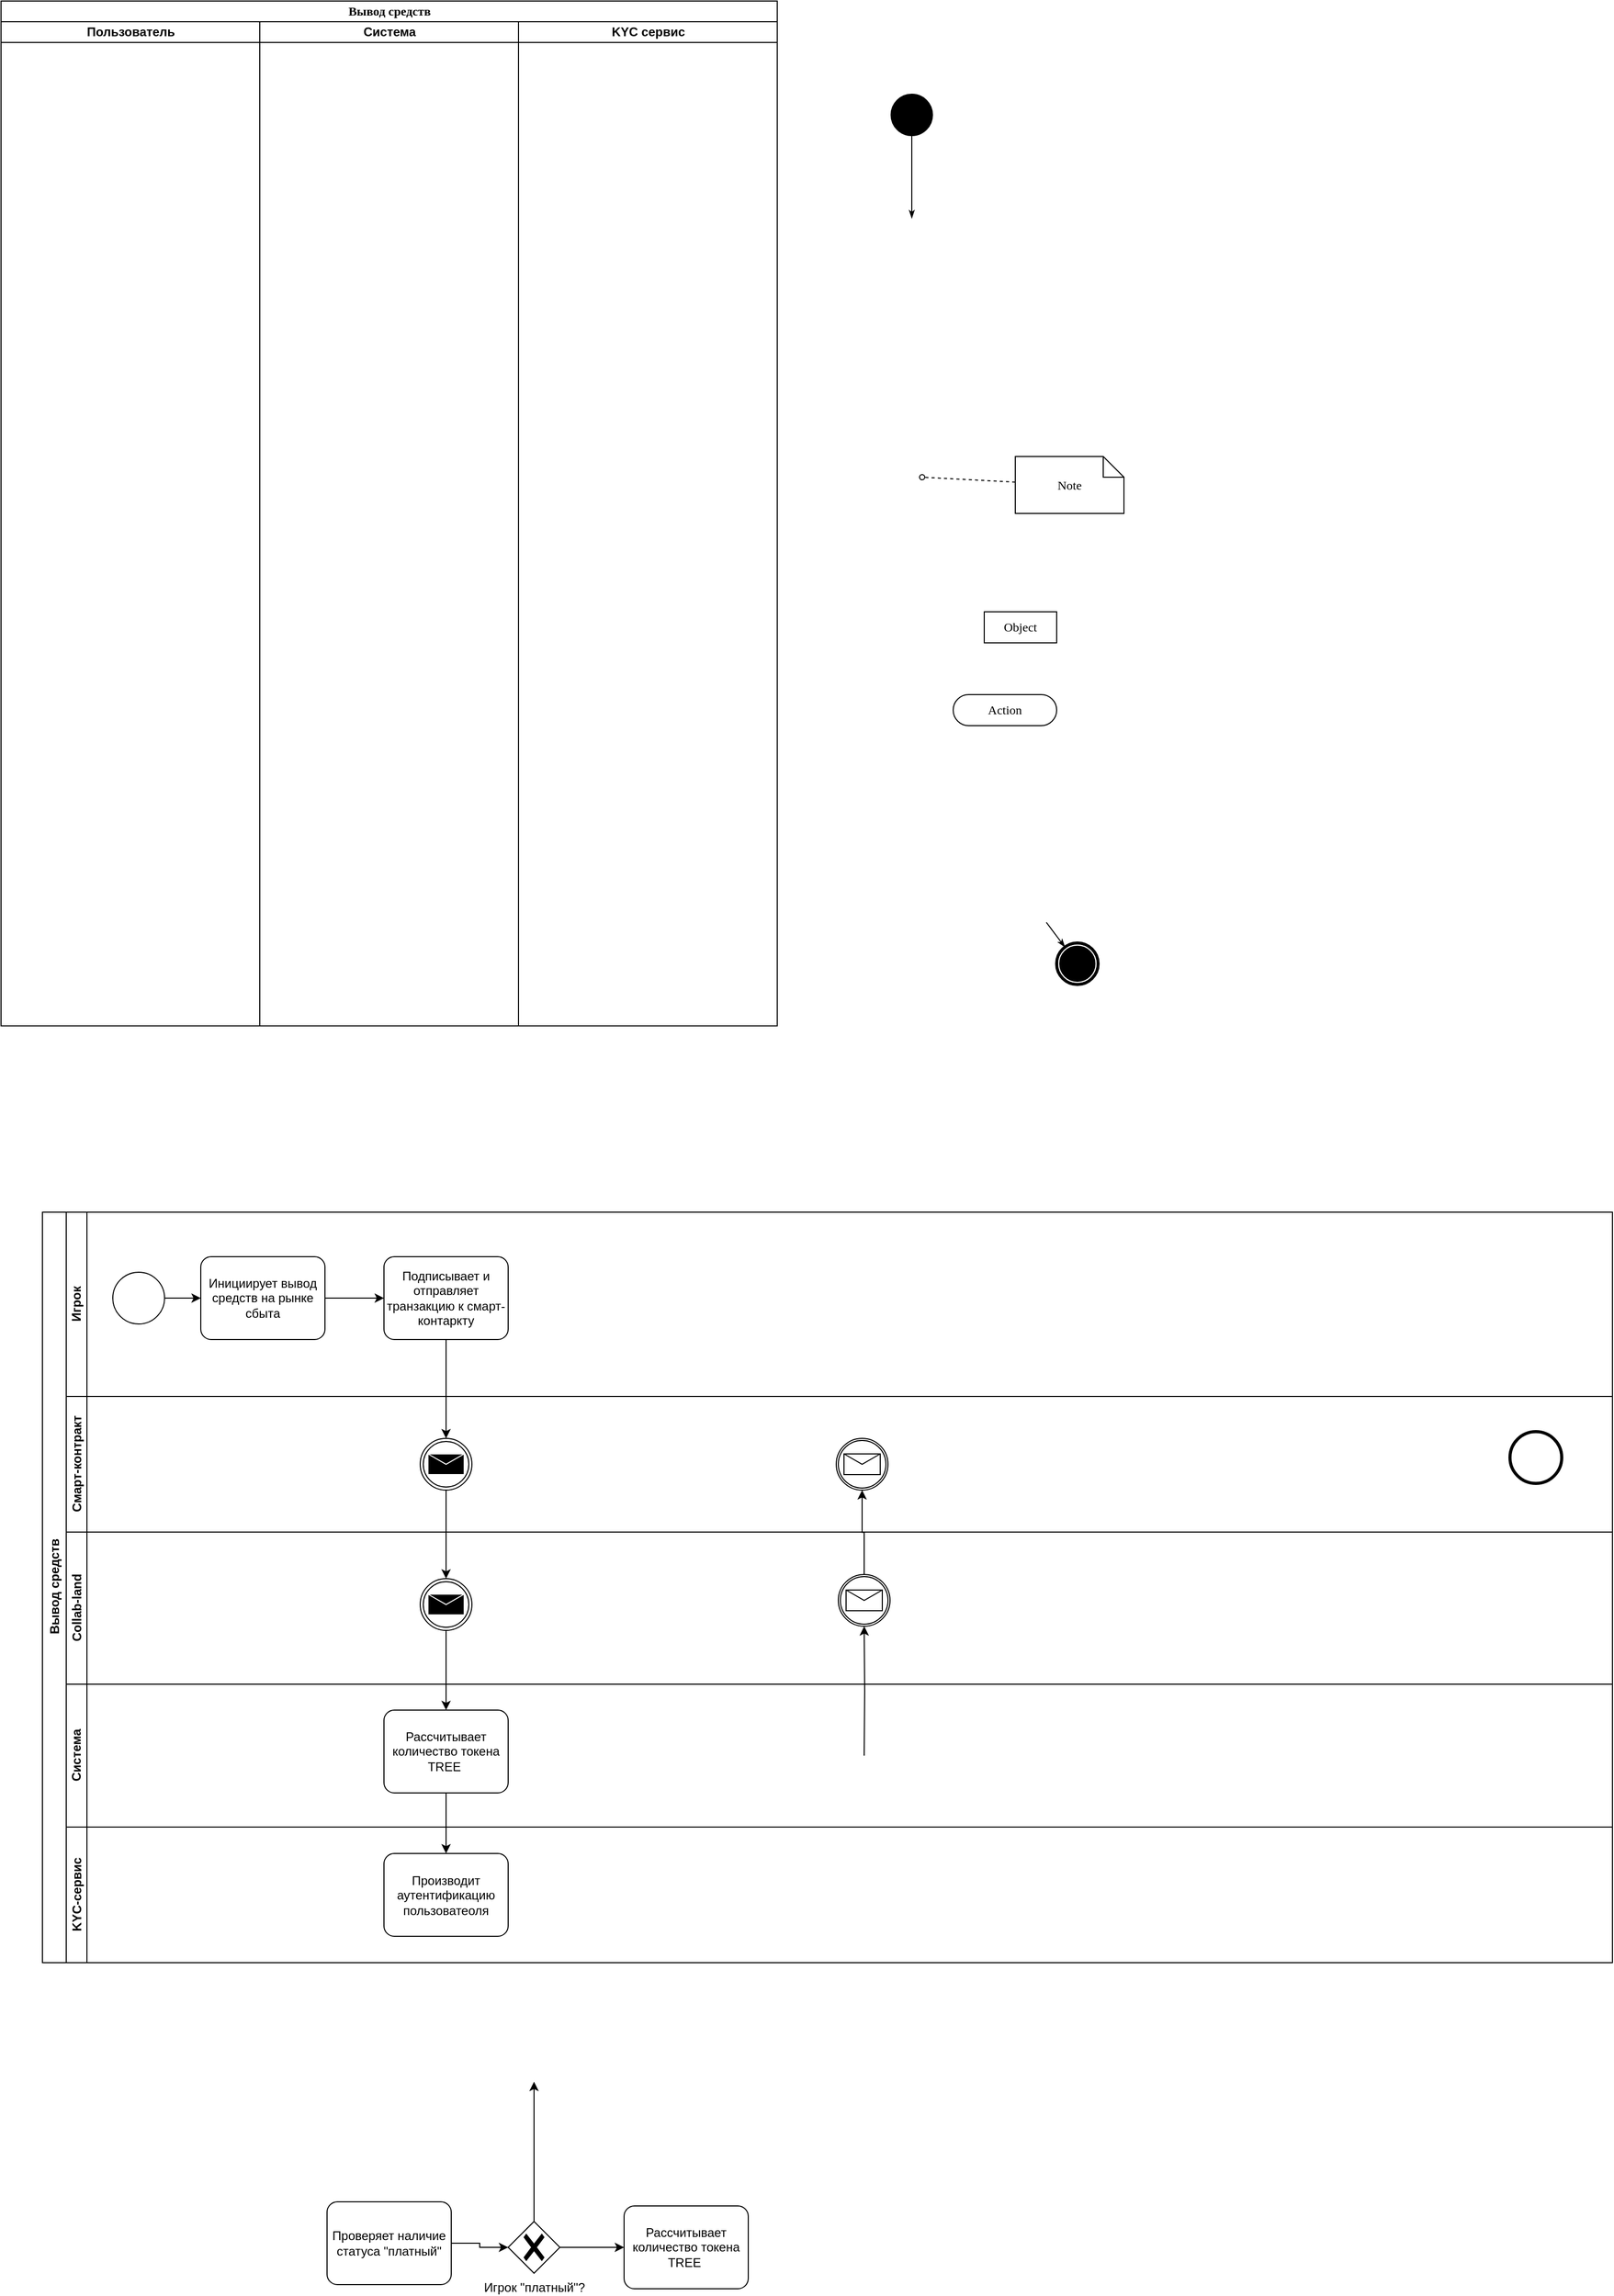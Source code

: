 <mxfile version="20.8.23" type="github">
  <diagram name="Page-1" id="0783ab3e-0a74-02c8-0abd-f7b4e66b4bec">
    <mxGraphModel dx="1687" dy="886" grid="0" gridSize="10" guides="1" tooltips="0" connect="1" arrows="1" fold="1" page="0" pageScale="1" pageWidth="850" pageHeight="1100" background="none" math="0" shadow="0">
      <root>
        <mxCell id="0" />
        <mxCell id="1" parent="0" />
        <mxCell id="1c1d494c118603dd-1" value="Вывод средств" style="swimlane;html=1;childLayout=stackLayout;startSize=20;rounded=0;shadow=0;comic=0;labelBackgroundColor=none;strokeWidth=1;fontFamily=Verdana;fontSize=12;align=center;" parent="1" vertex="1">
          <mxGeometry x="40" y="20" width="750" height="990" as="geometry" />
        </mxCell>
        <mxCell id="1c1d494c118603dd-2" value="Пользователь" style="swimlane;html=1;startSize=20;" parent="1c1d494c118603dd-1" vertex="1">
          <mxGeometry y="20" width="250" height="970" as="geometry">
            <mxRectangle y="20" width="40" height="970" as="alternateBounds" />
          </mxGeometry>
        </mxCell>
        <mxCell id="1c1d494c118603dd-3" value="Система" style="swimlane;html=1;startSize=20;" parent="1c1d494c118603dd-1" vertex="1">
          <mxGeometry x="250" y="20" width="250" height="970" as="geometry" />
        </mxCell>
        <mxCell id="1c1d494c118603dd-4" value="KYC сервис" style="swimlane;html=1;startSize=20;" parent="1c1d494c118603dd-1" vertex="1">
          <mxGeometry x="500" y="20" width="250" height="970" as="geometry" />
        </mxCell>
        <mxCell id="1c1d494c118603dd-27" style="edgeStyle=orthogonalEdgeStyle;rounded=0;html=1;labelBackgroundColor=none;startArrow=none;startFill=0;startSize=5;endArrow=classicThin;endFill=1;endSize=5;jettySize=auto;orthogonalLoop=1;strokeWidth=1;fontFamily=Verdana;fontSize=12" parent="1c1d494c118603dd-4" source="60571a20871a0731-4" edge="1">
          <mxGeometry relative="1" as="geometry">
            <mxPoint x="380" y="190" as="targetPoint" />
          </mxGeometry>
        </mxCell>
        <mxCell id="1c1d494c118603dd-22" value="Note" style="shape=note;whiteSpace=wrap;html=1;rounded=0;shadow=0;comic=0;labelBackgroundColor=none;strokeWidth=1;fontFamily=Verdana;fontSize=12;align=center;size=20;" parent="1" vertex="1">
          <mxGeometry x="1020" y="460" width="105" height="55" as="geometry" />
        </mxCell>
        <mxCell id="1c1d494c118603dd-51" style="edgeStyle=none;rounded=0;html=1;dashed=1;labelBackgroundColor=none;startArrow=none;startFill=0;startSize=5;endArrow=oval;endFill=0;endSize=5;jettySize=auto;orthogonalLoop=1;strokeWidth=1;fontFamily=Verdana;fontSize=12" parent="1" source="1c1d494c118603dd-22" edge="1">
          <mxGeometry relative="1" as="geometry">
            <mxPoint x="930" y="480" as="targetPoint" />
          </mxGeometry>
        </mxCell>
        <mxCell id="60571a20871a0731-5" value="" style="shape=mxgraph.bpmn.shape;html=1;verticalLabelPosition=bottom;labelBackgroundColor=#ffffff;verticalAlign=top;perimeter=ellipsePerimeter;outline=end;symbol=terminate;rounded=0;shadow=0;comic=0;strokeWidth=1;fontFamily=Verdana;fontSize=12;align=center;" parent="1" vertex="1">
          <mxGeometry x="1060" y="930" width="40" height="40" as="geometry" />
        </mxCell>
        <mxCell id="1c1d494c118603dd-45" style="edgeStyle=none;rounded=0;html=1;labelBackgroundColor=none;startArrow=none;startFill=0;startSize=5;endArrow=classicThin;endFill=1;endSize=5;jettySize=auto;orthogonalLoop=1;strokeWidth=1;fontFamily=Verdana;fontSize=12" parent="1" target="60571a20871a0731-5" edge="1">
          <mxGeometry relative="1" as="geometry">
            <mxPoint x="1050" y="910" as="sourcePoint" />
          </mxGeometry>
        </mxCell>
        <mxCell id="2XV63R50OT4PgbaXAqAe-2" value="Object" style="rounded=0;whiteSpace=wrap;html=1;shadow=0;comic=0;labelBackgroundColor=none;strokeWidth=1;fontFamily=Verdana;fontSize=12;align=center;arcSize=50;" vertex="1" parent="1">
          <mxGeometry x="990" y="610" width="70" height="30" as="geometry" />
        </mxCell>
        <mxCell id="2XV63R50OT4PgbaXAqAe-3" value="Action" style="rounded=1;whiteSpace=wrap;html=1;shadow=0;comic=0;labelBackgroundColor=none;strokeWidth=1;fontFamily=Verdana;fontSize=12;align=center;arcSize=50;" vertex="1" parent="1">
          <mxGeometry x="960" y="690" width="100" height="30" as="geometry" />
        </mxCell>
        <mxCell id="60571a20871a0731-4" value="" style="ellipse;whiteSpace=wrap;html=1;rounded=0;shadow=0;comic=0;labelBackgroundColor=none;strokeWidth=1;fillColor=#000000;fontFamily=Verdana;fontSize=12;align=center;" parent="1" vertex="1">
          <mxGeometry x="900" y="110" width="40" height="40" as="geometry" />
        </mxCell>
        <mxCell id="2XV63R50OT4PgbaXAqAe-25" value="Вывод средств" style="swimlane;childLayout=stackLayout;resizeParent=1;resizeParentMax=0;horizontal=0;startSize=23;horizontalStack=0;html=1;swimlaneLine=1;" vertex="1" parent="1">
          <mxGeometry x="80" y="1190" width="1517" height="725" as="geometry">
            <mxRectangle x="80" y="1190" width="32" height="55" as="alternateBounds" />
          </mxGeometry>
        </mxCell>
        <mxCell id="2XV63R50OT4PgbaXAqAe-26" value="Игрок" style="swimlane;startSize=20;horizontal=0;html=1;" vertex="1" parent="2XV63R50OT4PgbaXAqAe-25">
          <mxGeometry x="23" width="1494" height="178" as="geometry">
            <mxRectangle x="20" width="1490" height="26" as="alternateBounds" />
          </mxGeometry>
        </mxCell>
        <mxCell id="2XV63R50OT4PgbaXAqAe-31" style="edgeStyle=orthogonalEdgeStyle;rounded=0;orthogonalLoop=1;jettySize=auto;html=1;" edge="1" parent="2XV63R50OT4PgbaXAqAe-26" source="2XV63R50OT4PgbaXAqAe-29" target="2XV63R50OT4PgbaXAqAe-30">
          <mxGeometry relative="1" as="geometry">
            <mxPoint x="94.0" y="83.077" as="sourcePoint" />
          </mxGeometry>
        </mxCell>
        <mxCell id="2XV63R50OT4PgbaXAqAe-29" value="" style="points=[[0.145,0.145,0],[0.5,0,0],[0.855,0.145,0],[1,0.5,0],[0.855,0.855,0],[0.5,1,0],[0.145,0.855,0],[0,0.5,0]];shape=mxgraph.bpmn.event;html=1;verticalLabelPosition=bottom;labelBackgroundColor=#ffffff;verticalAlign=top;align=center;perimeter=ellipsePerimeter;outlineConnect=0;aspect=fixed;outline=standard;symbol=general;" vertex="1" parent="2XV63R50OT4PgbaXAqAe-26">
          <mxGeometry x="45" y="58" width="50" height="50" as="geometry" />
        </mxCell>
        <mxCell id="2XV63R50OT4PgbaXAqAe-30" value="Инициирует вывод средств на рынке сбыта" style="points=[[0.25,0,0],[0.5,0,0],[0.75,0,0],[1,0.25,0],[1,0.5,0],[1,0.75,0],[0.75,1,0],[0.5,1,0],[0.25,1,0],[0,0.75,0],[0,0.5,0],[0,0.25,0]];shape=mxgraph.bpmn.task;whiteSpace=wrap;rectStyle=rounded;size=10;html=1;taskMarker=abstract;" vertex="1" parent="2XV63R50OT4PgbaXAqAe-26">
          <mxGeometry x="130" y="43" width="120" height="80" as="geometry" />
        </mxCell>
        <mxCell id="2XV63R50OT4PgbaXAqAe-34" value="Подписывает и отправляет транзакцию к смарт-контаркту" style="points=[[0.25,0,0],[0.5,0,0],[0.75,0,0],[1,0.25,0],[1,0.5,0],[1,0.75,0],[0.75,1,0],[0.5,1,0],[0.25,1,0],[0,0.75,0],[0,0.5,0],[0,0.25,0]];shape=mxgraph.bpmn.task;whiteSpace=wrap;rectStyle=rounded;size=10;html=1;taskMarker=abstract;" vertex="1" parent="2XV63R50OT4PgbaXAqAe-26">
          <mxGeometry x="307" y="43" width="120" height="80" as="geometry" />
        </mxCell>
        <mxCell id="2XV63R50OT4PgbaXAqAe-61" style="edgeStyle=orthogonalEdgeStyle;rounded=0;orthogonalLoop=1;jettySize=auto;html=1;" edge="1" parent="2XV63R50OT4PgbaXAqAe-26" source="2XV63R50OT4PgbaXAqAe-30" target="2XV63R50OT4PgbaXAqAe-34">
          <mxGeometry relative="1" as="geometry" />
        </mxCell>
        <mxCell id="2XV63R50OT4PgbaXAqAe-39" value="Смарт-контракт" style="swimlane;startSize=20;horizontal=0;html=1;" vertex="1" parent="2XV63R50OT4PgbaXAqAe-25">
          <mxGeometry x="23" y="178" width="1494" height="131" as="geometry" />
        </mxCell>
        <mxCell id="2XV63R50OT4PgbaXAqAe-45" value="" style="points=[[0.145,0.145,0],[0.5,0,0],[0.855,0.145,0],[1,0.5,0],[0.855,0.855,0],[0.5,1,0],[0.145,0.855,0],[0,0.5,0]];shape=mxgraph.bpmn.event;html=1;verticalLabelPosition=bottom;labelBackgroundColor=#ffffff;verticalAlign=top;align=center;perimeter=ellipsePerimeter;outlineConnect=0;aspect=fixed;outline=throwing;symbol=message;" vertex="1" parent="2XV63R50OT4PgbaXAqAe-39">
          <mxGeometry x="342" y="40.5" width="50" height="50" as="geometry" />
        </mxCell>
        <mxCell id="2XV63R50OT4PgbaXAqAe-16" value="" style="points=[[0.145,0.145,0],[0.5,0,0],[0.855,0.145,0],[1,0.5,0],[0.855,0.855,0],[0.5,1,0],[0.145,0.855,0],[0,0.5,0]];shape=mxgraph.bpmn.event;html=1;verticalLabelPosition=bottom;labelBackgroundColor=#ffffff;verticalAlign=top;align=center;perimeter=ellipsePerimeter;outlineConnect=0;aspect=fixed;outline=end;symbol=terminate2;" vertex="1" parent="2XV63R50OT4PgbaXAqAe-39">
          <mxGeometry x="1395" y="34" width="50" height="50" as="geometry" />
        </mxCell>
        <mxCell id="2XV63R50OT4PgbaXAqAe-54" value="" style="points=[[0.145,0.145,0],[0.5,0,0],[0.855,0.145,0],[1,0.5,0],[0.855,0.855,0],[0.5,1,0],[0.145,0.855,0],[0,0.5,0]];shape=mxgraph.bpmn.event;html=1;verticalLabelPosition=bottom;labelBackgroundColor=#ffffff;verticalAlign=top;align=center;perimeter=ellipsePerimeter;outlineConnect=0;aspect=fixed;outline=catching;symbol=message;" vertex="1" parent="2XV63R50OT4PgbaXAqAe-39">
          <mxGeometry x="744" y="40.5" width="50" height="50" as="geometry" />
        </mxCell>
        <mxCell id="2XV63R50OT4PgbaXAqAe-53" style="edgeStyle=orthogonalEdgeStyle;rounded=0;orthogonalLoop=1;jettySize=auto;html=1;entryX=0.5;entryY=1;entryDx=0;entryDy=0;entryPerimeter=0;" edge="1" parent="2XV63R50OT4PgbaXAqAe-25" target="2XV63R50OT4PgbaXAqAe-52">
          <mxGeometry relative="1" as="geometry">
            <mxPoint x="794" y="525" as="sourcePoint" />
          </mxGeometry>
        </mxCell>
        <mxCell id="2XV63R50OT4PgbaXAqAe-55" style="edgeStyle=orthogonalEdgeStyle;rounded=0;orthogonalLoop=1;jettySize=auto;html=1;entryX=0.5;entryY=1;entryDx=0;entryDy=0;entryPerimeter=0;" edge="1" parent="2XV63R50OT4PgbaXAqAe-25" source="2XV63R50OT4PgbaXAqAe-52" target="2XV63R50OT4PgbaXAqAe-54">
          <mxGeometry relative="1" as="geometry" />
        </mxCell>
        <mxCell id="2XV63R50OT4PgbaXAqAe-50" style="edgeStyle=orthogonalEdgeStyle;rounded=0;orthogonalLoop=1;jettySize=auto;html=1;" edge="1" parent="2XV63R50OT4PgbaXAqAe-25" source="2XV63R50OT4PgbaXAqAe-48" target="2XV63R50OT4PgbaXAqAe-33">
          <mxGeometry relative="1" as="geometry" />
        </mxCell>
        <mxCell id="2XV63R50OT4PgbaXAqAe-49" style="edgeStyle=orthogonalEdgeStyle;rounded=0;orthogonalLoop=1;jettySize=auto;html=1;" edge="1" parent="2XV63R50OT4PgbaXAqAe-25" source="2XV63R50OT4PgbaXAqAe-45" target="2XV63R50OT4PgbaXAqAe-48">
          <mxGeometry relative="1" as="geometry" />
        </mxCell>
        <mxCell id="2XV63R50OT4PgbaXAqAe-57" style="edgeStyle=orthogonalEdgeStyle;rounded=0;orthogonalLoop=1;jettySize=auto;html=1;" edge="1" parent="2XV63R50OT4PgbaXAqAe-25" source="2XV63R50OT4PgbaXAqAe-33" target="2XV63R50OT4PgbaXAqAe-56">
          <mxGeometry relative="1" as="geometry" />
        </mxCell>
        <mxCell id="2XV63R50OT4PgbaXAqAe-36" value="Collab-land" style="swimlane;startSize=20;horizontal=0;html=1;" vertex="1" parent="2XV63R50OT4PgbaXAqAe-25">
          <mxGeometry x="23" y="309" width="1494" height="147" as="geometry" />
        </mxCell>
        <mxCell id="2XV63R50OT4PgbaXAqAe-48" value="" style="points=[[0.145,0.145,0],[0.5,0,0],[0.855,0.145,0],[1,0.5,0],[0.855,0.855,0],[0.5,1,0],[0.145,0.855,0],[0,0.5,0]];shape=mxgraph.bpmn.event;html=1;verticalLabelPosition=bottom;labelBackgroundColor=#ffffff;verticalAlign=top;align=center;perimeter=ellipsePerimeter;outlineConnect=0;aspect=fixed;outline=throwing;symbol=message;" vertex="1" parent="2XV63R50OT4PgbaXAqAe-36">
          <mxGeometry x="342" y="45" width="50" height="50" as="geometry" />
        </mxCell>
        <mxCell id="2XV63R50OT4PgbaXAqAe-52" value="" style="points=[[0.145,0.145,0],[0.5,0,0],[0.855,0.145,0],[1,0.5,0],[0.855,0.855,0],[0.5,1,0],[0.145,0.855,0],[0,0.5,0]];shape=mxgraph.bpmn.event;html=1;verticalLabelPosition=bottom;labelBackgroundColor=#ffffff;verticalAlign=top;align=center;perimeter=ellipsePerimeter;outlineConnect=0;aspect=fixed;outline=catching;symbol=message;" vertex="1" parent="2XV63R50OT4PgbaXAqAe-36">
          <mxGeometry x="746" y="41" width="50" height="50" as="geometry" />
        </mxCell>
        <mxCell id="2XV63R50OT4PgbaXAqAe-27" value="Система" style="swimlane;startSize=20;horizontal=0;html=1;" vertex="1" parent="2XV63R50OT4PgbaXAqAe-25">
          <mxGeometry x="23" y="456" width="1494" height="138" as="geometry" />
        </mxCell>
        <mxCell id="2XV63R50OT4PgbaXAqAe-33" value="Рассчитывает количество токена TREE&amp;nbsp;" style="points=[[0.25,0,0],[0.5,0,0],[0.75,0,0],[1,0.25,0],[1,0.5,0],[1,0.75,0],[0.75,1,0],[0.5,1,0],[0.25,1,0],[0,0.75,0],[0,0.5,0],[0,0.25,0]];shape=mxgraph.bpmn.task;whiteSpace=wrap;rectStyle=rounded;size=10;html=1;taskMarker=abstract;" vertex="1" parent="2XV63R50OT4PgbaXAqAe-27">
          <mxGeometry x="307" y="25" width="120" height="80" as="geometry" />
        </mxCell>
        <mxCell id="2XV63R50OT4PgbaXAqAe-42" style="edgeStyle=orthogonalEdgeStyle;rounded=0;orthogonalLoop=1;jettySize=auto;html=1;" edge="1" parent="2XV63R50OT4PgbaXAqAe-25" source="2XV63R50OT4PgbaXAqAe-34" target="2XV63R50OT4PgbaXAqAe-45">
          <mxGeometry relative="1" as="geometry">
            <mxPoint x="643" y="203.5" as="targetPoint" />
          </mxGeometry>
        </mxCell>
        <mxCell id="2XV63R50OT4PgbaXAqAe-28" value="KYC-сервис" style="swimlane;startSize=20;horizontal=0;html=1;" vertex="1" parent="2XV63R50OT4PgbaXAqAe-25">
          <mxGeometry x="23" y="594" width="1494" height="131" as="geometry" />
        </mxCell>
        <mxCell id="2XV63R50OT4PgbaXAqAe-56" value="Производит аутентификацию пользоватеоля" style="points=[[0.25,0,0],[0.5,0,0],[0.75,0,0],[1,0.25,0],[1,0.5,0],[1,0.75,0],[0.75,1,0],[0.5,1,0],[0.25,1,0],[0,0.75,0],[0,0.5,0],[0,0.25,0]];shape=mxgraph.bpmn.task;whiteSpace=wrap;rectStyle=rounded;size=10;html=1;taskMarker=abstract;" vertex="1" parent="2XV63R50OT4PgbaXAqAe-28">
          <mxGeometry x="307" y="25.5" width="120" height="80" as="geometry" />
        </mxCell>
        <mxCell id="2XV63R50OT4PgbaXAqAe-62" value="Рассчитывает количество токена TREE&amp;nbsp;" style="points=[[0.25,0,0],[0.5,0,0],[0.75,0,0],[1,0.25,0],[1,0.5,0],[1,0.75,0],[0.75,1,0],[0.5,1,0],[0.25,1,0],[0,0.75,0],[0,0.5,0],[0,0.25,0]];shape=mxgraph.bpmn.task;whiteSpace=wrap;rectStyle=rounded;size=10;html=1;taskMarker=abstract;" vertex="1" parent="1">
          <mxGeometry x="642" y="2150" width="120" height="80" as="geometry" />
        </mxCell>
        <mxCell id="2XV63R50OT4PgbaXAqAe-66" style="edgeStyle=orthogonalEdgeStyle;rounded=0;orthogonalLoop=1;jettySize=auto;html=1;" edge="1" parent="1" source="2XV63R50OT4PgbaXAqAe-65" target="2XV63R50OT4PgbaXAqAe-60">
          <mxGeometry relative="1" as="geometry" />
        </mxCell>
        <mxCell id="2XV63R50OT4PgbaXAqAe-65" value="Проверяет наличие статуса &quot;платный&quot;" style="points=[[0.25,0,0],[0.5,0,0],[0.75,0,0],[1,0.25,0],[1,0.5,0],[1,0.75,0],[0.75,1,0],[0.5,1,0],[0.25,1,0],[0,0.75,0],[0,0.5,0],[0,0.25,0]];shape=mxgraph.bpmn.task;whiteSpace=wrap;rectStyle=rounded;size=10;html=1;taskMarker=abstract;" vertex="1" parent="1">
          <mxGeometry x="355" y="2146" width="120" height="80" as="geometry" />
        </mxCell>
        <mxCell id="2XV63R50OT4PgbaXAqAe-60" value="Игрок &quot;платный&quot;?" style="points=[[0.25,0.25,0],[0.5,0,0],[0.75,0.25,0],[1,0.5,0],[0.75,0.75,0],[0.5,1,0],[0.25,0.75,0],[0,0.5,0]];shape=mxgraph.bpmn.gateway2;html=1;verticalLabelPosition=bottom;labelBackgroundColor=#ffffff;verticalAlign=top;align=center;perimeter=rhombusPerimeter;outlineConnect=0;outline=none;symbol=none;gwType=exclusive;labelPosition=center;" vertex="1" parent="1">
          <mxGeometry x="530" y="2165" width="50" height="50" as="geometry" />
        </mxCell>
        <mxCell id="2XV63R50OT4PgbaXAqAe-63" style="edgeStyle=orthogonalEdgeStyle;rounded=0;orthogonalLoop=1;jettySize=auto;html=1;" edge="1" parent="1" source="2XV63R50OT4PgbaXAqAe-60" target="2XV63R50OT4PgbaXAqAe-62">
          <mxGeometry relative="1" as="geometry" />
        </mxCell>
        <mxCell id="2XV63R50OT4PgbaXAqAe-67" style="edgeStyle=orthogonalEdgeStyle;rounded=0;orthogonalLoop=1;jettySize=auto;html=1;" edge="1" parent="1" source="2XV63R50OT4PgbaXAqAe-60">
          <mxGeometry relative="1" as="geometry">
            <mxPoint x="555" y="2030" as="targetPoint" />
          </mxGeometry>
        </mxCell>
      </root>
    </mxGraphModel>
  </diagram>
</mxfile>
